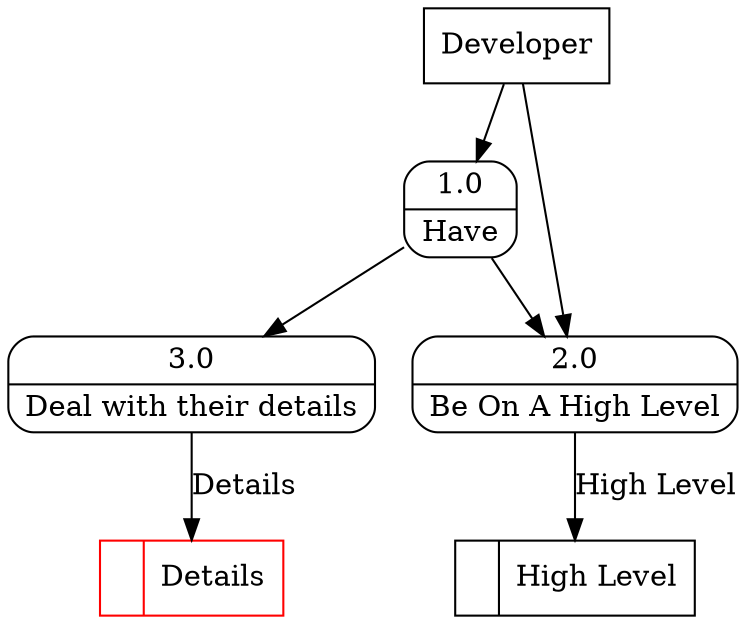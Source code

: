 digraph dfd2{ 
node[shape=record]
200 [label="<f0>  |<f1> High Level " ];
201 [label="Developer" shape=box];
202 [label="{<f0> 1.0|<f1> Have }" shape=Mrecord];
203 [label="{<f0> 2.0|<f1> Be On A High Level }" shape=Mrecord];
3 [label="{<f0> 3.0|<f1> Deal with their details }" shape=Mrecord];
202 -> 3
1001 [label="<f0>  |<f1> Details " color=red];
3 -> 1001 [label="Details"]
201 -> 202
201 -> 203
202 -> 203
203 -> 200 [label="High Level"]
}